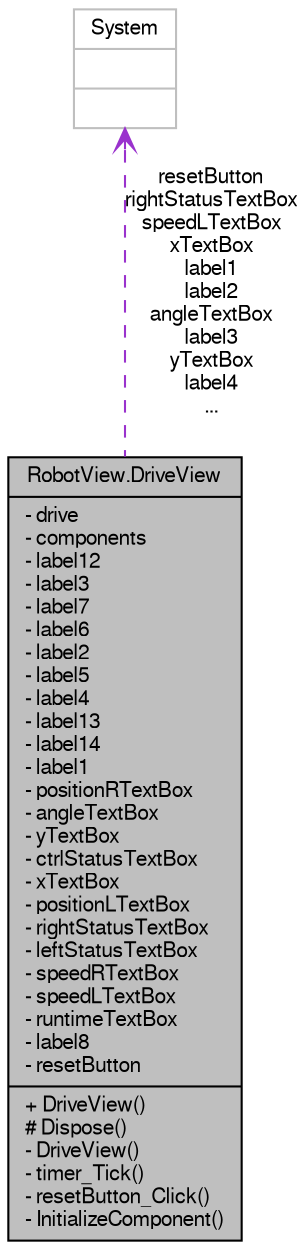 digraph G
{
  edge [fontname="FreeSans",fontsize="10",labelfontname="FreeSans",labelfontsize="10"];
  node [fontname="FreeSans",fontsize="10",shape=record];
  Node1 [label="{RobotView.DriveView\n|- drive\l- components\l- label12\l- label3\l- label7\l- label6\l- label2\l- label5\l- label4\l- label13\l- label14\l- label1\l- positionRTextBox\l- angleTextBox\l- yTextBox\l- ctrlStatusTextBox\l- xTextBox\l- positionLTextBox\l- rightStatusTextBox\l- leftStatusTextBox\l- speedRTextBox\l- speedLTextBox\l- runtimeTextBox\l- label8\l- resetButton\l|+ DriveView()\l# Dispose()\l- DriveView()\l- timer_Tick()\l- resetButton_Click()\l- InitializeComponent()\l}",height=0.2,width=0.4,color="black", fillcolor="grey75", style="filled" fontcolor="black"];
  Node2 -> Node1 [dir=back,color="darkorchid3",fontsize="10",style="dashed",label="resetButton\nrightStatusTextBox\nspeedLTextBox\nxTextBox\nlabel1\nlabel2\nangleTextBox\nlabel3\nyTextBox\nlabel4\n...",arrowtail="open"];
  Node2 [label="{System\n||}",height=0.2,width=0.4,color="grey75", fillcolor="white", style="filled"];
}
